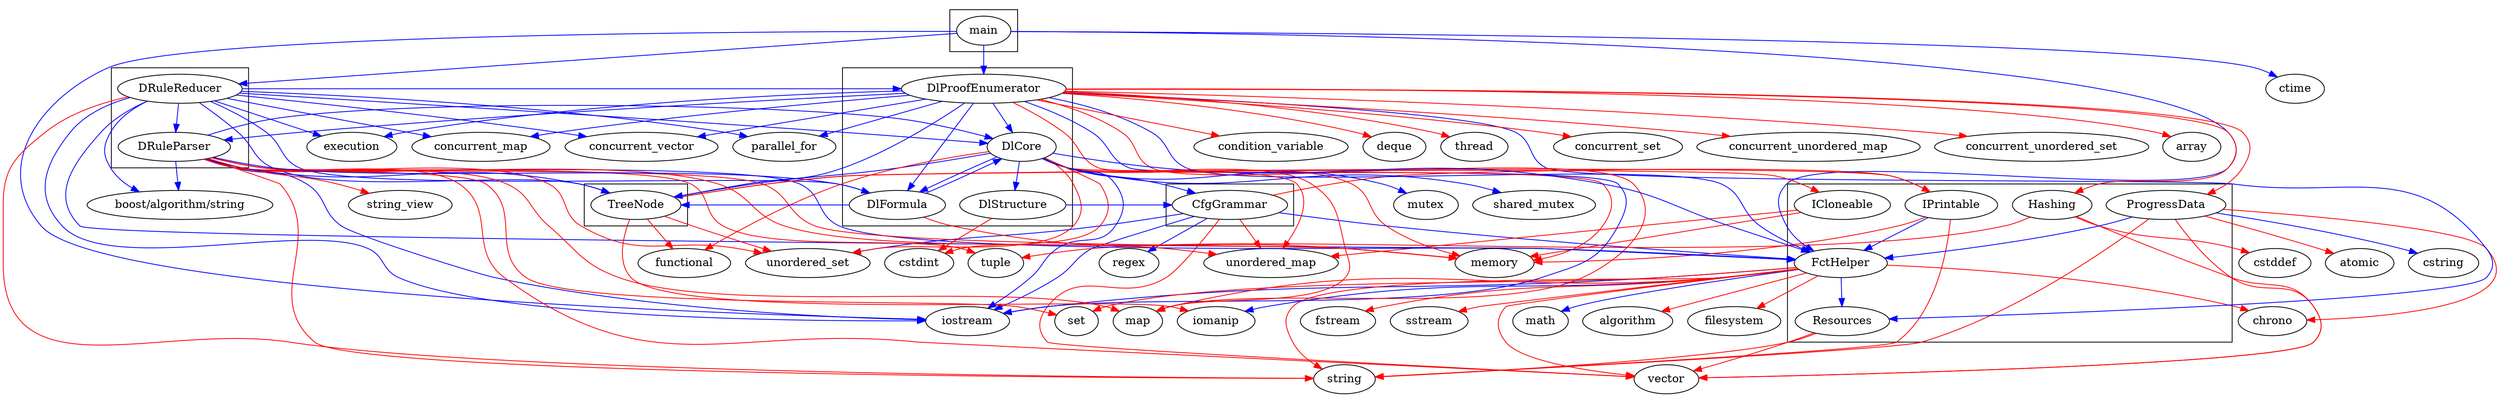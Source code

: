 digraph {
	CfgGrammar -> FctHelper [color=blue]
	CfgGrammar -> iostream [color=blue]
	CfgGrammar -> regex [color=blue]
	CfgGrammar -> unordered_set [color=blue]
	CfgGrammar -> IPrintable [color=red]
	CfgGrammar -> unordered_map [color=red]
	CfgGrammar -> vector [color=red]
	subgraph "cluster_D:/Dropbox/eclipse/pmGenerator\grammar" {
		CfgGrammar
		CfgGrammar
	}
	FctHelper -> Resources [color=blue]
	FctHelper -> iomanip [color=blue]
	FctHelper -> iostream [color=blue]
	FctHelper -> math [color=blue]
	FctHelper -> algorithm [color=red]
	FctHelper -> chrono [color=red]
	FctHelper -> filesystem [color=red]
	FctHelper -> fstream [color=red]
	FctHelper -> map [color=red]
	FctHelper -> set [color=red]
	FctHelper -> sstream [color=red]
	FctHelper -> string [color=red]
	FctHelper -> vector [color=red]
	Hashing -> cstddef [color=red]
	Hashing -> tuple [color=red]
	Hashing -> vector [color=red]
	ICloneable -> memory [color=red]
	ICloneable -> unordered_map [color=red]
	IPrintable -> FctHelper [color=blue]
	IPrintable -> memory [color=red]
	IPrintable -> string [color=red]
	ProgressData -> FctHelper [color=blue]
	ProgressData -> cstring [color=blue]
	ProgressData -> atomic [color=red]
	ProgressData -> chrono [color=red]
	ProgressData -> string [color=red]
	ProgressData -> vector [color=red]
	Resources -> string [color=red]
	Resources -> vector [color=red]
	subgraph "cluster_D:/Dropbox/eclipse/pmGenerator\helper" {
		FctHelper
		FctHelper
		Hashing
		ICloneable
		IPrintable
		IPrintable
		ProgressData
		ProgressData
		Resources
		Resources
	}
	main -> FctHelper [color=blue]
	main -> DRuleReducer [color=blue]
	main -> DlProofEnumerator [color=blue]
	main -> ctime [color=blue]
	main -> iostream [color=blue]
	subgraph "cluster_D:/Dropbox/eclipse/pmGenerator" {
		main
	}
	DRuleParser -> FctHelper [color=blue]
	DRuleParser -> TreeNode [color=blue]
	DRuleParser -> DlCore [color=blue]
	DRuleParser -> DlFormula [color=blue]
	DRuleParser -> "boost/algorithm/string" [color=blue]
	DRuleParser -> iostream [color=blue]
	DRuleParser -> map [color=red]
	DRuleParser -> memory [color=red]
	DRuleParser -> set [color=red]
	DRuleParser -> string_view [color=red]
	DRuleParser -> string [color=red]
	DRuleParser -> tuple [color=red]
	DRuleParser -> unordered_map [color=red]
	DRuleParser -> unordered_set [color=red]
	DRuleParser -> vector [color=red]
	DRuleReducer -> FctHelper [color=blue]
	DRuleReducer -> TreeNode [color=blue]
	DRuleReducer -> DlCore [color=blue]
	DRuleReducer -> DlFormula [color=blue]
	DRuleReducer -> DlProofEnumerator [color=blue]
	DRuleReducer -> DRuleParser [color=blue]
	DRuleReducer -> concurrent_map [color=blue]
	DRuleReducer -> concurrent_vector [color=blue]
	DRuleReducer -> parallel_for [color=blue]
	DRuleReducer -> "boost/algorithm/string" [color=blue]
	DRuleReducer -> execution [color=blue]
	DRuleReducer -> iostream [color=blue]
	DRuleReducer -> string [color=red]
	subgraph "cluster_D:/Dropbox/eclipse/pmGenerator\metamath" {
		DRuleParser
		DRuleParser
		DRuleReducer
		DRuleReducer
	}
	DlCore -> FctHelper [color=blue]
	DlCore -> TreeNode [color=blue]
	DlCore -> CfgGrammar [color=blue]
	DlCore -> DlFormula [color=blue]
	DlCore -> DlStructure [color=blue]
	DlCore -> iostream [color=blue]
	DlCore -> mutex [color=blue]
	DlCore -> shared_mutex [color=blue]
	DlCore -> cstdint [color=red]
	DlCore -> functional [color=red]
	DlCore -> map [color=red]
	DlCore -> memory [color=red]
	DlCore -> unordered_map [color=red]
	DlCore -> unordered_set [color=red]
	DlFormula -> TreeNode [color=blue]
	DlFormula -> DlCore [color=blue]
	DlFormula -> memory [color=red]
	DlProofEnumerator -> FctHelper [color=blue]
	DlProofEnumerator -> Resources [color=blue]
	DlProofEnumerator -> TreeNode [color=blue]
	DlProofEnumerator -> DRuleParser [color=blue]
	DlProofEnumerator -> DlCore [color=blue]
	DlProofEnumerator -> DlFormula [color=blue]
	DlProofEnumerator -> concurrent_map [color=blue]
	DlProofEnumerator -> concurrent_vector [color=blue]
	DlProofEnumerator -> parallel_for [color=blue]
	DlProofEnumerator -> execution [color=blue]
	DlProofEnumerator -> iostream [color=blue]
	DlProofEnumerator -> Hashing [color=red]
	DlProofEnumerator -> ProgressData [color=red]
	DlProofEnumerator -> concurrent_set [color=red]
	DlProofEnumerator -> concurrent_unordered_map [color=red]
	DlProofEnumerator -> concurrent_unordered_set [color=red]
	DlProofEnumerator -> array [color=red]
	DlProofEnumerator -> condition_variable [color=red]
	DlProofEnumerator -> deque [color=red]
	DlProofEnumerator -> map [color=red]
	DlProofEnumerator -> memory [color=red]
	DlProofEnumerator -> thread [color=red]
	DlStructure -> CfgGrammar [color=blue]
	DlStructure -> cstdint [color=red]
	subgraph "cluster_D:/Dropbox/eclipse/pmGenerator\nortmann" {
		DlCore
		DlCore
		DlFormula
		DlFormula
		DlProofEnumerator
		DlProofEnumerator
		DlStructure
		DlStructure
	}
	TreeNode -> ICloneable [color=red]
	TreeNode -> IPrintable [color=red]
	TreeNode -> functional [color=red]
	TreeNode -> iomanip [color=red]
	TreeNode -> unordered_set [color=red]
	subgraph "cluster_D:/Dropbox/eclipse/pmGenerator\tree" {
		TreeNode
	}
}
